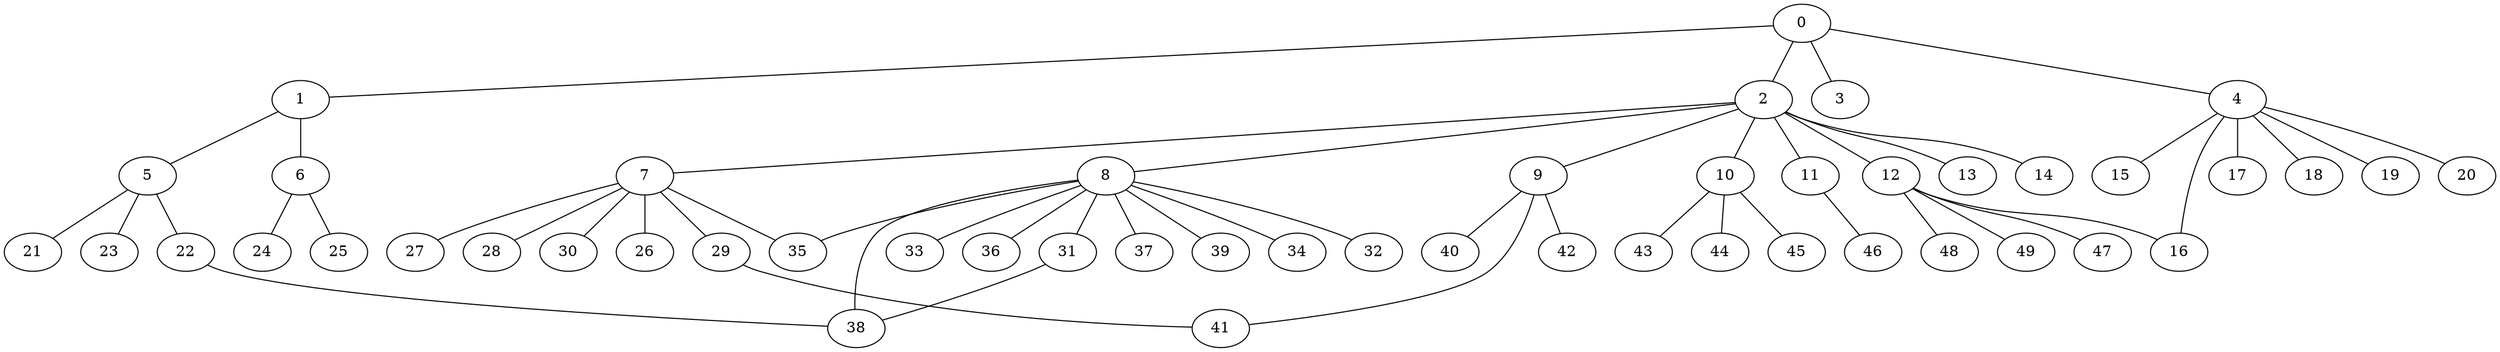 
graph graphname {
    0 -- 1
0 -- 2
0 -- 3
0 -- 4
1 -- 5
1 -- 6
2 -- 7
2 -- 8
2 -- 9
2 -- 10
2 -- 11
2 -- 12
2 -- 13
2 -- 14
4 -- 15
4 -- 16
4 -- 17
4 -- 18
4 -- 19
4 -- 20
5 -- 21
5 -- 22
5 -- 23
6 -- 24
6 -- 25
7 -- 26
7 -- 27
7 -- 28
7 -- 29
7 -- 30
7 -- 35
8 -- 32
8 -- 33
8 -- 35
8 -- 36
8 -- 37
8 -- 38
8 -- 39
8 -- 34
8 -- 31
9 -- 40
9 -- 41
9 -- 42
10 -- 43
10 -- 44
10 -- 45
11 -- 46
12 -- 48
12 -- 49
12 -- 47
12 -- 16
22 -- 38
29 -- 41
31 -- 38

}
